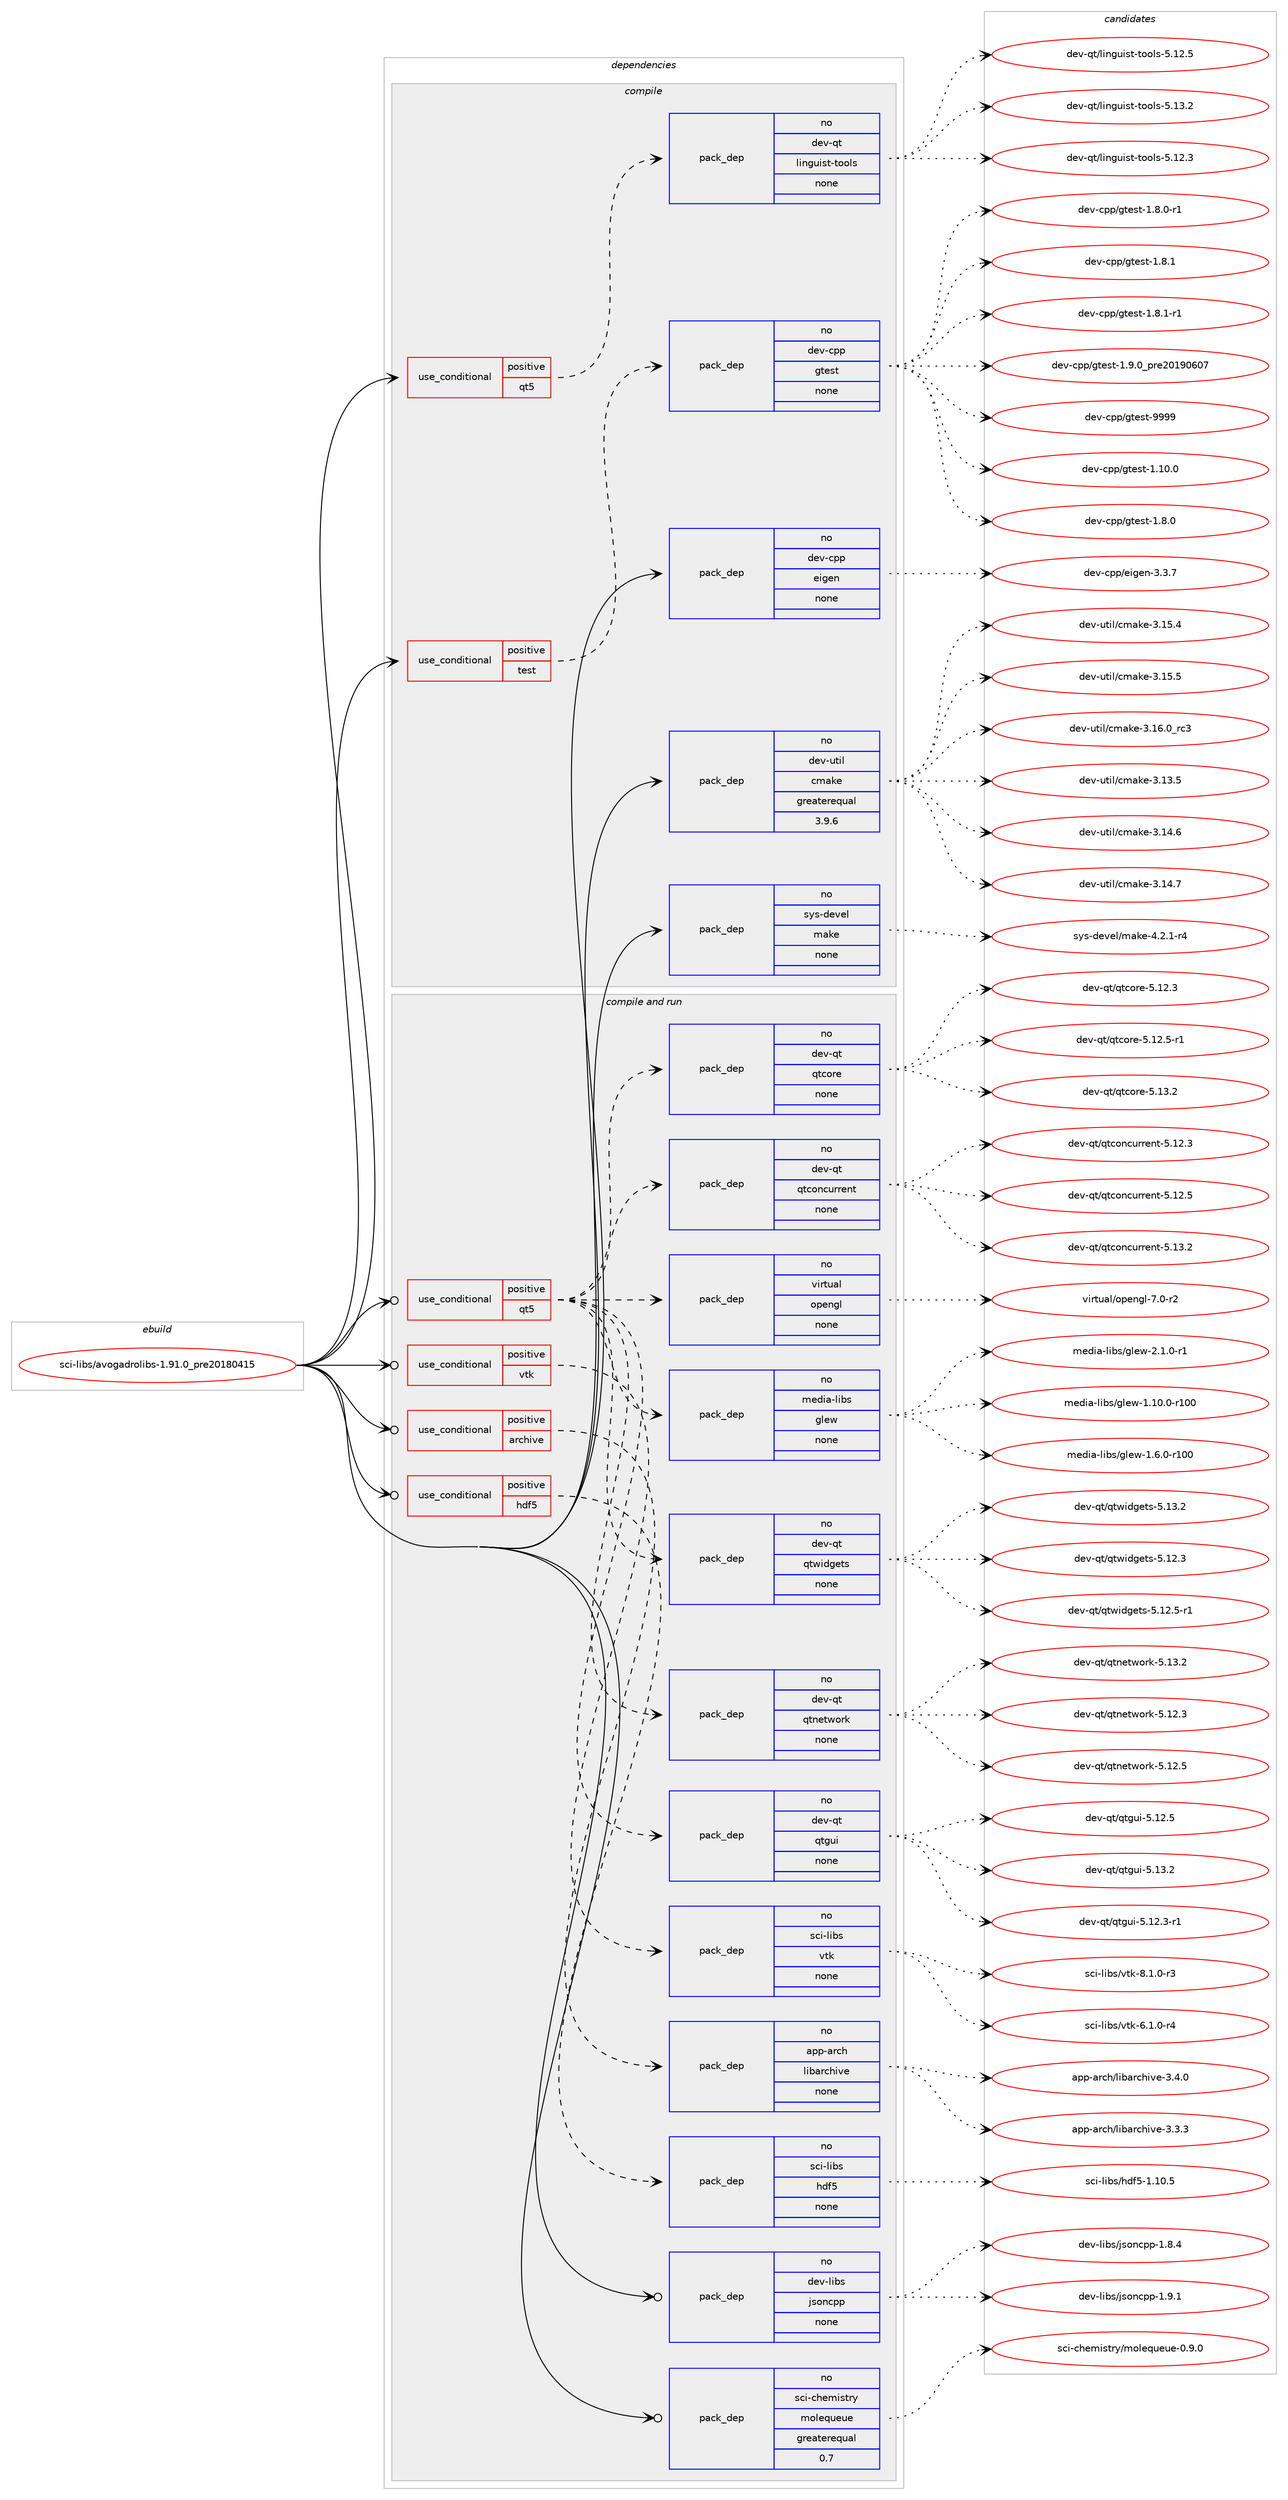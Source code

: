 digraph prolog {

# *************
# Graph options
# *************

newrank=true;
concentrate=true;
compound=true;
graph [rankdir=LR,fontname=Helvetica,fontsize=10,ranksep=1.5];#, ranksep=2.5, nodesep=0.2];
edge  [arrowhead=vee];
node  [fontname=Helvetica,fontsize=10];

# **********
# The ebuild
# **********

subgraph cluster_leftcol {
color=gray;
rank=same;
label=<<i>ebuild</i>>;
id [label="sci-libs/avogadrolibs-1.91.0_pre20180415", color=red, width=4, href="../sci-libs/avogadrolibs-1.91.0_pre20180415.svg"];
}

# ****************
# The dependencies
# ****************

subgraph cluster_midcol {
color=gray;
label=<<i>dependencies</i>>;
subgraph cluster_compile {
fillcolor="#eeeeee";
style=filled;
label=<<i>compile</i>>;
subgraph cond207703 {
dependency855759 [label=<<TABLE BORDER="0" CELLBORDER="1" CELLSPACING="0" CELLPADDING="4"><TR><TD ROWSPAN="3" CELLPADDING="10">use_conditional</TD></TR><TR><TD>positive</TD></TR><TR><TD>qt5</TD></TR></TABLE>>, shape=none, color=red];
subgraph pack632954 {
dependency855760 [label=<<TABLE BORDER="0" CELLBORDER="1" CELLSPACING="0" CELLPADDING="4" WIDTH="220"><TR><TD ROWSPAN="6" CELLPADDING="30">pack_dep</TD></TR><TR><TD WIDTH="110">no</TD></TR><TR><TD>dev-qt</TD></TR><TR><TD>linguist-tools</TD></TR><TR><TD>none</TD></TR><TR><TD></TD></TR></TABLE>>, shape=none, color=blue];
}
dependency855759:e -> dependency855760:w [weight=20,style="dashed",arrowhead="vee"];
}
id:e -> dependency855759:w [weight=20,style="solid",arrowhead="vee"];
subgraph cond207704 {
dependency855761 [label=<<TABLE BORDER="0" CELLBORDER="1" CELLSPACING="0" CELLPADDING="4"><TR><TD ROWSPAN="3" CELLPADDING="10">use_conditional</TD></TR><TR><TD>positive</TD></TR><TR><TD>test</TD></TR></TABLE>>, shape=none, color=red];
subgraph pack632955 {
dependency855762 [label=<<TABLE BORDER="0" CELLBORDER="1" CELLSPACING="0" CELLPADDING="4" WIDTH="220"><TR><TD ROWSPAN="6" CELLPADDING="30">pack_dep</TD></TR><TR><TD WIDTH="110">no</TD></TR><TR><TD>dev-cpp</TD></TR><TR><TD>gtest</TD></TR><TR><TD>none</TD></TR><TR><TD></TD></TR></TABLE>>, shape=none, color=blue];
}
dependency855761:e -> dependency855762:w [weight=20,style="dashed",arrowhead="vee"];
}
id:e -> dependency855761:w [weight=20,style="solid",arrowhead="vee"];
subgraph pack632956 {
dependency855763 [label=<<TABLE BORDER="0" CELLBORDER="1" CELLSPACING="0" CELLPADDING="4" WIDTH="220"><TR><TD ROWSPAN="6" CELLPADDING="30">pack_dep</TD></TR><TR><TD WIDTH="110">no</TD></TR><TR><TD>dev-cpp</TD></TR><TR><TD>eigen</TD></TR><TR><TD>none</TD></TR><TR><TD></TD></TR></TABLE>>, shape=none, color=blue];
}
id:e -> dependency855763:w [weight=20,style="solid",arrowhead="vee"];
subgraph pack632957 {
dependency855764 [label=<<TABLE BORDER="0" CELLBORDER="1" CELLSPACING="0" CELLPADDING="4" WIDTH="220"><TR><TD ROWSPAN="6" CELLPADDING="30">pack_dep</TD></TR><TR><TD WIDTH="110">no</TD></TR><TR><TD>dev-util</TD></TR><TR><TD>cmake</TD></TR><TR><TD>greaterequal</TD></TR><TR><TD>3.9.6</TD></TR></TABLE>>, shape=none, color=blue];
}
id:e -> dependency855764:w [weight=20,style="solid",arrowhead="vee"];
subgraph pack632958 {
dependency855765 [label=<<TABLE BORDER="0" CELLBORDER="1" CELLSPACING="0" CELLPADDING="4" WIDTH="220"><TR><TD ROWSPAN="6" CELLPADDING="30">pack_dep</TD></TR><TR><TD WIDTH="110">no</TD></TR><TR><TD>sys-devel</TD></TR><TR><TD>make</TD></TR><TR><TD>none</TD></TR><TR><TD></TD></TR></TABLE>>, shape=none, color=blue];
}
id:e -> dependency855765:w [weight=20,style="solid",arrowhead="vee"];
}
subgraph cluster_compileandrun {
fillcolor="#eeeeee";
style=filled;
label=<<i>compile and run</i>>;
subgraph cond207705 {
dependency855766 [label=<<TABLE BORDER="0" CELLBORDER="1" CELLSPACING="0" CELLPADDING="4"><TR><TD ROWSPAN="3" CELLPADDING="10">use_conditional</TD></TR><TR><TD>positive</TD></TR><TR><TD>archive</TD></TR></TABLE>>, shape=none, color=red];
subgraph pack632959 {
dependency855767 [label=<<TABLE BORDER="0" CELLBORDER="1" CELLSPACING="0" CELLPADDING="4" WIDTH="220"><TR><TD ROWSPAN="6" CELLPADDING="30">pack_dep</TD></TR><TR><TD WIDTH="110">no</TD></TR><TR><TD>app-arch</TD></TR><TR><TD>libarchive</TD></TR><TR><TD>none</TD></TR><TR><TD></TD></TR></TABLE>>, shape=none, color=blue];
}
dependency855766:e -> dependency855767:w [weight=20,style="dashed",arrowhead="vee"];
}
id:e -> dependency855766:w [weight=20,style="solid",arrowhead="odotvee"];
subgraph cond207706 {
dependency855768 [label=<<TABLE BORDER="0" CELLBORDER="1" CELLSPACING="0" CELLPADDING="4"><TR><TD ROWSPAN="3" CELLPADDING="10">use_conditional</TD></TR><TR><TD>positive</TD></TR><TR><TD>hdf5</TD></TR></TABLE>>, shape=none, color=red];
subgraph pack632960 {
dependency855769 [label=<<TABLE BORDER="0" CELLBORDER="1" CELLSPACING="0" CELLPADDING="4" WIDTH="220"><TR><TD ROWSPAN="6" CELLPADDING="30">pack_dep</TD></TR><TR><TD WIDTH="110">no</TD></TR><TR><TD>sci-libs</TD></TR><TR><TD>hdf5</TD></TR><TR><TD>none</TD></TR><TR><TD></TD></TR></TABLE>>, shape=none, color=blue];
}
dependency855768:e -> dependency855769:w [weight=20,style="dashed",arrowhead="vee"];
}
id:e -> dependency855768:w [weight=20,style="solid",arrowhead="odotvee"];
subgraph cond207707 {
dependency855770 [label=<<TABLE BORDER="0" CELLBORDER="1" CELLSPACING="0" CELLPADDING="4"><TR><TD ROWSPAN="3" CELLPADDING="10">use_conditional</TD></TR><TR><TD>positive</TD></TR><TR><TD>qt5</TD></TR></TABLE>>, shape=none, color=red];
subgraph pack632961 {
dependency855771 [label=<<TABLE BORDER="0" CELLBORDER="1" CELLSPACING="0" CELLPADDING="4" WIDTH="220"><TR><TD ROWSPAN="6" CELLPADDING="30">pack_dep</TD></TR><TR><TD WIDTH="110">no</TD></TR><TR><TD>dev-qt</TD></TR><TR><TD>qtconcurrent</TD></TR><TR><TD>none</TD></TR><TR><TD></TD></TR></TABLE>>, shape=none, color=blue];
}
dependency855770:e -> dependency855771:w [weight=20,style="dashed",arrowhead="vee"];
subgraph pack632962 {
dependency855772 [label=<<TABLE BORDER="0" CELLBORDER="1" CELLSPACING="0" CELLPADDING="4" WIDTH="220"><TR><TD ROWSPAN="6" CELLPADDING="30">pack_dep</TD></TR><TR><TD WIDTH="110">no</TD></TR><TR><TD>dev-qt</TD></TR><TR><TD>qtcore</TD></TR><TR><TD>none</TD></TR><TR><TD></TD></TR></TABLE>>, shape=none, color=blue];
}
dependency855770:e -> dependency855772:w [weight=20,style="dashed",arrowhead="vee"];
subgraph pack632963 {
dependency855773 [label=<<TABLE BORDER="0" CELLBORDER="1" CELLSPACING="0" CELLPADDING="4" WIDTH="220"><TR><TD ROWSPAN="6" CELLPADDING="30">pack_dep</TD></TR><TR><TD WIDTH="110">no</TD></TR><TR><TD>dev-qt</TD></TR><TR><TD>qtgui</TD></TR><TR><TD>none</TD></TR><TR><TD></TD></TR></TABLE>>, shape=none, color=blue];
}
dependency855770:e -> dependency855773:w [weight=20,style="dashed",arrowhead="vee"];
subgraph pack632964 {
dependency855774 [label=<<TABLE BORDER="0" CELLBORDER="1" CELLSPACING="0" CELLPADDING="4" WIDTH="220"><TR><TD ROWSPAN="6" CELLPADDING="30">pack_dep</TD></TR><TR><TD WIDTH="110">no</TD></TR><TR><TD>dev-qt</TD></TR><TR><TD>qtnetwork</TD></TR><TR><TD>none</TD></TR><TR><TD></TD></TR></TABLE>>, shape=none, color=blue];
}
dependency855770:e -> dependency855774:w [weight=20,style="dashed",arrowhead="vee"];
subgraph pack632965 {
dependency855775 [label=<<TABLE BORDER="0" CELLBORDER="1" CELLSPACING="0" CELLPADDING="4" WIDTH="220"><TR><TD ROWSPAN="6" CELLPADDING="30">pack_dep</TD></TR><TR><TD WIDTH="110">no</TD></TR><TR><TD>dev-qt</TD></TR><TR><TD>qtwidgets</TD></TR><TR><TD>none</TD></TR><TR><TD></TD></TR></TABLE>>, shape=none, color=blue];
}
dependency855770:e -> dependency855775:w [weight=20,style="dashed",arrowhead="vee"];
subgraph pack632966 {
dependency855776 [label=<<TABLE BORDER="0" CELLBORDER="1" CELLSPACING="0" CELLPADDING="4" WIDTH="220"><TR><TD ROWSPAN="6" CELLPADDING="30">pack_dep</TD></TR><TR><TD WIDTH="110">no</TD></TR><TR><TD>media-libs</TD></TR><TR><TD>glew</TD></TR><TR><TD>none</TD></TR><TR><TD></TD></TR></TABLE>>, shape=none, color=blue];
}
dependency855770:e -> dependency855776:w [weight=20,style="dashed",arrowhead="vee"];
subgraph pack632967 {
dependency855777 [label=<<TABLE BORDER="0" CELLBORDER="1" CELLSPACING="0" CELLPADDING="4" WIDTH="220"><TR><TD ROWSPAN="6" CELLPADDING="30">pack_dep</TD></TR><TR><TD WIDTH="110">no</TD></TR><TR><TD>virtual</TD></TR><TR><TD>opengl</TD></TR><TR><TD>none</TD></TR><TR><TD></TD></TR></TABLE>>, shape=none, color=blue];
}
dependency855770:e -> dependency855777:w [weight=20,style="dashed",arrowhead="vee"];
}
id:e -> dependency855770:w [weight=20,style="solid",arrowhead="odotvee"];
subgraph cond207708 {
dependency855778 [label=<<TABLE BORDER="0" CELLBORDER="1" CELLSPACING="0" CELLPADDING="4"><TR><TD ROWSPAN="3" CELLPADDING="10">use_conditional</TD></TR><TR><TD>positive</TD></TR><TR><TD>vtk</TD></TR></TABLE>>, shape=none, color=red];
subgraph pack632968 {
dependency855779 [label=<<TABLE BORDER="0" CELLBORDER="1" CELLSPACING="0" CELLPADDING="4" WIDTH="220"><TR><TD ROWSPAN="6" CELLPADDING="30">pack_dep</TD></TR><TR><TD WIDTH="110">no</TD></TR><TR><TD>sci-libs</TD></TR><TR><TD>vtk</TD></TR><TR><TD>none</TD></TR><TR><TD></TD></TR></TABLE>>, shape=none, color=blue];
}
dependency855778:e -> dependency855779:w [weight=20,style="dashed",arrowhead="vee"];
}
id:e -> dependency855778:w [weight=20,style="solid",arrowhead="odotvee"];
subgraph pack632969 {
dependency855780 [label=<<TABLE BORDER="0" CELLBORDER="1" CELLSPACING="0" CELLPADDING="4" WIDTH="220"><TR><TD ROWSPAN="6" CELLPADDING="30">pack_dep</TD></TR><TR><TD WIDTH="110">no</TD></TR><TR><TD>dev-libs</TD></TR><TR><TD>jsoncpp</TD></TR><TR><TD>none</TD></TR><TR><TD></TD></TR></TABLE>>, shape=none, color=blue];
}
id:e -> dependency855780:w [weight=20,style="solid",arrowhead="odotvee"];
subgraph pack632970 {
dependency855781 [label=<<TABLE BORDER="0" CELLBORDER="1" CELLSPACING="0" CELLPADDING="4" WIDTH="220"><TR><TD ROWSPAN="6" CELLPADDING="30">pack_dep</TD></TR><TR><TD WIDTH="110">no</TD></TR><TR><TD>sci-chemistry</TD></TR><TR><TD>molequeue</TD></TR><TR><TD>greaterequal</TD></TR><TR><TD>0.7</TD></TR></TABLE>>, shape=none, color=blue];
}
id:e -> dependency855781:w [weight=20,style="solid",arrowhead="odotvee"];
}
subgraph cluster_run {
fillcolor="#eeeeee";
style=filled;
label=<<i>run</i>>;
}
}

# **************
# The candidates
# **************

subgraph cluster_choices {
rank=same;
color=gray;
label=<<i>candidates</i>>;

subgraph choice632954 {
color=black;
nodesep=1;
choice10010111845113116471081051101031171051151164511611111110811545534649504651 [label="dev-qt/linguist-tools-5.12.3", color=red, width=4,href="../dev-qt/linguist-tools-5.12.3.svg"];
choice10010111845113116471081051101031171051151164511611111110811545534649504653 [label="dev-qt/linguist-tools-5.12.5", color=red, width=4,href="../dev-qt/linguist-tools-5.12.5.svg"];
choice10010111845113116471081051101031171051151164511611111110811545534649514650 [label="dev-qt/linguist-tools-5.13.2", color=red, width=4,href="../dev-qt/linguist-tools-5.13.2.svg"];
dependency855760:e -> choice10010111845113116471081051101031171051151164511611111110811545534649504651:w [style=dotted,weight="100"];
dependency855760:e -> choice10010111845113116471081051101031171051151164511611111110811545534649504653:w [style=dotted,weight="100"];
dependency855760:e -> choice10010111845113116471081051101031171051151164511611111110811545534649514650:w [style=dotted,weight="100"];
}
subgraph choice632955 {
color=black;
nodesep=1;
choice10010111845991121124710311610111511645494649484648 [label="dev-cpp/gtest-1.10.0", color=red, width=4,href="../dev-cpp/gtest-1.10.0.svg"];
choice100101118459911211247103116101115116454946564648 [label="dev-cpp/gtest-1.8.0", color=red, width=4,href="../dev-cpp/gtest-1.8.0.svg"];
choice1001011184599112112471031161011151164549465646484511449 [label="dev-cpp/gtest-1.8.0-r1", color=red, width=4,href="../dev-cpp/gtest-1.8.0-r1.svg"];
choice100101118459911211247103116101115116454946564649 [label="dev-cpp/gtest-1.8.1", color=red, width=4,href="../dev-cpp/gtest-1.8.1.svg"];
choice1001011184599112112471031161011151164549465646494511449 [label="dev-cpp/gtest-1.8.1-r1", color=red, width=4,href="../dev-cpp/gtest-1.8.1-r1.svg"];
choice100101118459911211247103116101115116454946574648951121141015048495748544855 [label="dev-cpp/gtest-1.9.0_pre20190607", color=red, width=4,href="../dev-cpp/gtest-1.9.0_pre20190607.svg"];
choice1001011184599112112471031161011151164557575757 [label="dev-cpp/gtest-9999", color=red, width=4,href="../dev-cpp/gtest-9999.svg"];
dependency855762:e -> choice10010111845991121124710311610111511645494649484648:w [style=dotted,weight="100"];
dependency855762:e -> choice100101118459911211247103116101115116454946564648:w [style=dotted,weight="100"];
dependency855762:e -> choice1001011184599112112471031161011151164549465646484511449:w [style=dotted,weight="100"];
dependency855762:e -> choice100101118459911211247103116101115116454946564649:w [style=dotted,weight="100"];
dependency855762:e -> choice1001011184599112112471031161011151164549465646494511449:w [style=dotted,weight="100"];
dependency855762:e -> choice100101118459911211247103116101115116454946574648951121141015048495748544855:w [style=dotted,weight="100"];
dependency855762:e -> choice1001011184599112112471031161011151164557575757:w [style=dotted,weight="100"];
}
subgraph choice632956 {
color=black;
nodesep=1;
choice100101118459911211247101105103101110455146514655 [label="dev-cpp/eigen-3.3.7", color=red, width=4,href="../dev-cpp/eigen-3.3.7.svg"];
dependency855763:e -> choice100101118459911211247101105103101110455146514655:w [style=dotted,weight="100"];
}
subgraph choice632957 {
color=black;
nodesep=1;
choice1001011184511711610510847991099710710145514649514653 [label="dev-util/cmake-3.13.5", color=red, width=4,href="../dev-util/cmake-3.13.5.svg"];
choice1001011184511711610510847991099710710145514649524654 [label="dev-util/cmake-3.14.6", color=red, width=4,href="../dev-util/cmake-3.14.6.svg"];
choice1001011184511711610510847991099710710145514649524655 [label="dev-util/cmake-3.14.7", color=red, width=4,href="../dev-util/cmake-3.14.7.svg"];
choice1001011184511711610510847991099710710145514649534652 [label="dev-util/cmake-3.15.4", color=red, width=4,href="../dev-util/cmake-3.15.4.svg"];
choice1001011184511711610510847991099710710145514649534653 [label="dev-util/cmake-3.15.5", color=red, width=4,href="../dev-util/cmake-3.15.5.svg"];
choice1001011184511711610510847991099710710145514649544648951149951 [label="dev-util/cmake-3.16.0_rc3", color=red, width=4,href="../dev-util/cmake-3.16.0_rc3.svg"];
dependency855764:e -> choice1001011184511711610510847991099710710145514649514653:w [style=dotted,weight="100"];
dependency855764:e -> choice1001011184511711610510847991099710710145514649524654:w [style=dotted,weight="100"];
dependency855764:e -> choice1001011184511711610510847991099710710145514649524655:w [style=dotted,weight="100"];
dependency855764:e -> choice1001011184511711610510847991099710710145514649534652:w [style=dotted,weight="100"];
dependency855764:e -> choice1001011184511711610510847991099710710145514649534653:w [style=dotted,weight="100"];
dependency855764:e -> choice1001011184511711610510847991099710710145514649544648951149951:w [style=dotted,weight="100"];
}
subgraph choice632958 {
color=black;
nodesep=1;
choice1151211154510010111810110847109971071014552465046494511452 [label="sys-devel/make-4.2.1-r4", color=red, width=4,href="../sys-devel/make-4.2.1-r4.svg"];
dependency855765:e -> choice1151211154510010111810110847109971071014552465046494511452:w [style=dotted,weight="100"];
}
subgraph choice632959 {
color=black;
nodesep=1;
choice9711211245971149910447108105989711499104105118101455146514651 [label="app-arch/libarchive-3.3.3", color=red, width=4,href="../app-arch/libarchive-3.3.3.svg"];
choice9711211245971149910447108105989711499104105118101455146524648 [label="app-arch/libarchive-3.4.0", color=red, width=4,href="../app-arch/libarchive-3.4.0.svg"];
dependency855767:e -> choice9711211245971149910447108105989711499104105118101455146514651:w [style=dotted,weight="100"];
dependency855767:e -> choice9711211245971149910447108105989711499104105118101455146524648:w [style=dotted,weight="100"];
}
subgraph choice632960 {
color=black;
nodesep=1;
choice115991054510810598115471041001025345494649484653 [label="sci-libs/hdf5-1.10.5", color=red, width=4,href="../sci-libs/hdf5-1.10.5.svg"];
dependency855769:e -> choice115991054510810598115471041001025345494649484653:w [style=dotted,weight="100"];
}
subgraph choice632961 {
color=black;
nodesep=1;
choice1001011184511311647113116991111109911711411410111011645534649504651 [label="dev-qt/qtconcurrent-5.12.3", color=red, width=4,href="../dev-qt/qtconcurrent-5.12.3.svg"];
choice1001011184511311647113116991111109911711411410111011645534649504653 [label="dev-qt/qtconcurrent-5.12.5", color=red, width=4,href="../dev-qt/qtconcurrent-5.12.5.svg"];
choice1001011184511311647113116991111109911711411410111011645534649514650 [label="dev-qt/qtconcurrent-5.13.2", color=red, width=4,href="../dev-qt/qtconcurrent-5.13.2.svg"];
dependency855771:e -> choice1001011184511311647113116991111109911711411410111011645534649504651:w [style=dotted,weight="100"];
dependency855771:e -> choice1001011184511311647113116991111109911711411410111011645534649504653:w [style=dotted,weight="100"];
dependency855771:e -> choice1001011184511311647113116991111109911711411410111011645534649514650:w [style=dotted,weight="100"];
}
subgraph choice632962 {
color=black;
nodesep=1;
choice10010111845113116471131169911111410145534649504651 [label="dev-qt/qtcore-5.12.3", color=red, width=4,href="../dev-qt/qtcore-5.12.3.svg"];
choice100101118451131164711311699111114101455346495046534511449 [label="dev-qt/qtcore-5.12.5-r1", color=red, width=4,href="../dev-qt/qtcore-5.12.5-r1.svg"];
choice10010111845113116471131169911111410145534649514650 [label="dev-qt/qtcore-5.13.2", color=red, width=4,href="../dev-qt/qtcore-5.13.2.svg"];
dependency855772:e -> choice10010111845113116471131169911111410145534649504651:w [style=dotted,weight="100"];
dependency855772:e -> choice100101118451131164711311699111114101455346495046534511449:w [style=dotted,weight="100"];
dependency855772:e -> choice10010111845113116471131169911111410145534649514650:w [style=dotted,weight="100"];
}
subgraph choice632963 {
color=black;
nodesep=1;
choice1001011184511311647113116103117105455346495046514511449 [label="dev-qt/qtgui-5.12.3-r1", color=red, width=4,href="../dev-qt/qtgui-5.12.3-r1.svg"];
choice100101118451131164711311610311710545534649504653 [label="dev-qt/qtgui-5.12.5", color=red, width=4,href="../dev-qt/qtgui-5.12.5.svg"];
choice100101118451131164711311610311710545534649514650 [label="dev-qt/qtgui-5.13.2", color=red, width=4,href="../dev-qt/qtgui-5.13.2.svg"];
dependency855773:e -> choice1001011184511311647113116103117105455346495046514511449:w [style=dotted,weight="100"];
dependency855773:e -> choice100101118451131164711311610311710545534649504653:w [style=dotted,weight="100"];
dependency855773:e -> choice100101118451131164711311610311710545534649514650:w [style=dotted,weight="100"];
}
subgraph choice632964 {
color=black;
nodesep=1;
choice100101118451131164711311611010111611911111410745534649504651 [label="dev-qt/qtnetwork-5.12.3", color=red, width=4,href="../dev-qt/qtnetwork-5.12.3.svg"];
choice100101118451131164711311611010111611911111410745534649504653 [label="dev-qt/qtnetwork-5.12.5", color=red, width=4,href="../dev-qt/qtnetwork-5.12.5.svg"];
choice100101118451131164711311611010111611911111410745534649514650 [label="dev-qt/qtnetwork-5.13.2", color=red, width=4,href="../dev-qt/qtnetwork-5.13.2.svg"];
dependency855774:e -> choice100101118451131164711311611010111611911111410745534649504651:w [style=dotted,weight="100"];
dependency855774:e -> choice100101118451131164711311611010111611911111410745534649504653:w [style=dotted,weight="100"];
dependency855774:e -> choice100101118451131164711311611010111611911111410745534649514650:w [style=dotted,weight="100"];
}
subgraph choice632965 {
color=black;
nodesep=1;
choice100101118451131164711311611910510010310111611545534649504651 [label="dev-qt/qtwidgets-5.12.3", color=red, width=4,href="../dev-qt/qtwidgets-5.12.3.svg"];
choice1001011184511311647113116119105100103101116115455346495046534511449 [label="dev-qt/qtwidgets-5.12.5-r1", color=red, width=4,href="../dev-qt/qtwidgets-5.12.5-r1.svg"];
choice100101118451131164711311611910510010310111611545534649514650 [label="dev-qt/qtwidgets-5.13.2", color=red, width=4,href="../dev-qt/qtwidgets-5.13.2.svg"];
dependency855775:e -> choice100101118451131164711311611910510010310111611545534649504651:w [style=dotted,weight="100"];
dependency855775:e -> choice1001011184511311647113116119105100103101116115455346495046534511449:w [style=dotted,weight="100"];
dependency855775:e -> choice100101118451131164711311611910510010310111611545534649514650:w [style=dotted,weight="100"];
}
subgraph choice632966 {
color=black;
nodesep=1;
choice109101100105974510810598115471031081011194549464948464845114494848 [label="media-libs/glew-1.10.0-r100", color=red, width=4,href="../media-libs/glew-1.10.0-r100.svg"];
choice1091011001059745108105981154710310810111945494654464845114494848 [label="media-libs/glew-1.6.0-r100", color=red, width=4,href="../media-libs/glew-1.6.0-r100.svg"];
choice109101100105974510810598115471031081011194550464946484511449 [label="media-libs/glew-2.1.0-r1", color=red, width=4,href="../media-libs/glew-2.1.0-r1.svg"];
dependency855776:e -> choice109101100105974510810598115471031081011194549464948464845114494848:w [style=dotted,weight="100"];
dependency855776:e -> choice1091011001059745108105981154710310810111945494654464845114494848:w [style=dotted,weight="100"];
dependency855776:e -> choice109101100105974510810598115471031081011194550464946484511449:w [style=dotted,weight="100"];
}
subgraph choice632967 {
color=black;
nodesep=1;
choice1181051141161179710847111112101110103108455546484511450 [label="virtual/opengl-7.0-r2", color=red, width=4,href="../virtual/opengl-7.0-r2.svg"];
dependency855777:e -> choice1181051141161179710847111112101110103108455546484511450:w [style=dotted,weight="100"];
}
subgraph choice632968 {
color=black;
nodesep=1;
choice115991054510810598115471181161074554464946484511452 [label="sci-libs/vtk-6.1.0-r4", color=red, width=4,href="../sci-libs/vtk-6.1.0-r4.svg"];
choice115991054510810598115471181161074556464946484511451 [label="sci-libs/vtk-8.1.0-r3", color=red, width=4,href="../sci-libs/vtk-8.1.0-r3.svg"];
dependency855779:e -> choice115991054510810598115471181161074554464946484511452:w [style=dotted,weight="100"];
dependency855779:e -> choice115991054510810598115471181161074556464946484511451:w [style=dotted,weight="100"];
}
subgraph choice632969 {
color=black;
nodesep=1;
choice10010111845108105981154710611511111099112112454946564652 [label="dev-libs/jsoncpp-1.8.4", color=red, width=4,href="../dev-libs/jsoncpp-1.8.4.svg"];
choice10010111845108105981154710611511111099112112454946574649 [label="dev-libs/jsoncpp-1.9.1", color=red, width=4,href="../dev-libs/jsoncpp-1.9.1.svg"];
dependency855780:e -> choice10010111845108105981154710611511111099112112454946564652:w [style=dotted,weight="100"];
dependency855780:e -> choice10010111845108105981154710611511111099112112454946574649:w [style=dotted,weight="100"];
}
subgraph choice632970 {
color=black;
nodesep=1;
choice11599105459910410110910511511611412147109111108101113117101117101454846574648 [label="sci-chemistry/molequeue-0.9.0", color=red, width=4,href="../sci-chemistry/molequeue-0.9.0.svg"];
dependency855781:e -> choice11599105459910410110910511511611412147109111108101113117101117101454846574648:w [style=dotted,weight="100"];
}
}

}
